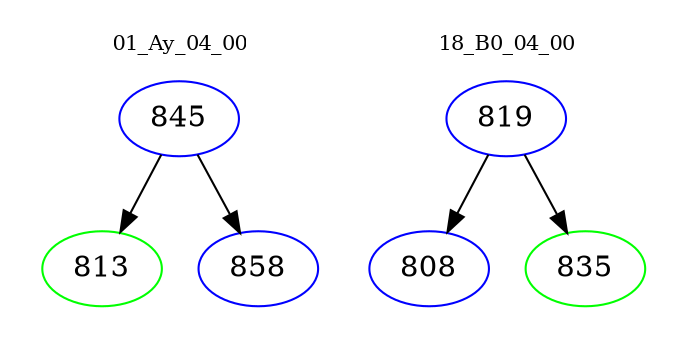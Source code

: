 digraph{
subgraph cluster_0 {
color = white
label = "01_Ay_04_00";
fontsize=10;
T0_845 [label="845", color="blue"]
T0_845 -> T0_813 [color="black"]
T0_813 [label="813", color="green"]
T0_845 -> T0_858 [color="black"]
T0_858 [label="858", color="blue"]
}
subgraph cluster_1 {
color = white
label = "18_B0_04_00";
fontsize=10;
T1_819 [label="819", color="blue"]
T1_819 -> T1_808 [color="black"]
T1_808 [label="808", color="blue"]
T1_819 -> T1_835 [color="black"]
T1_835 [label="835", color="green"]
}
}
